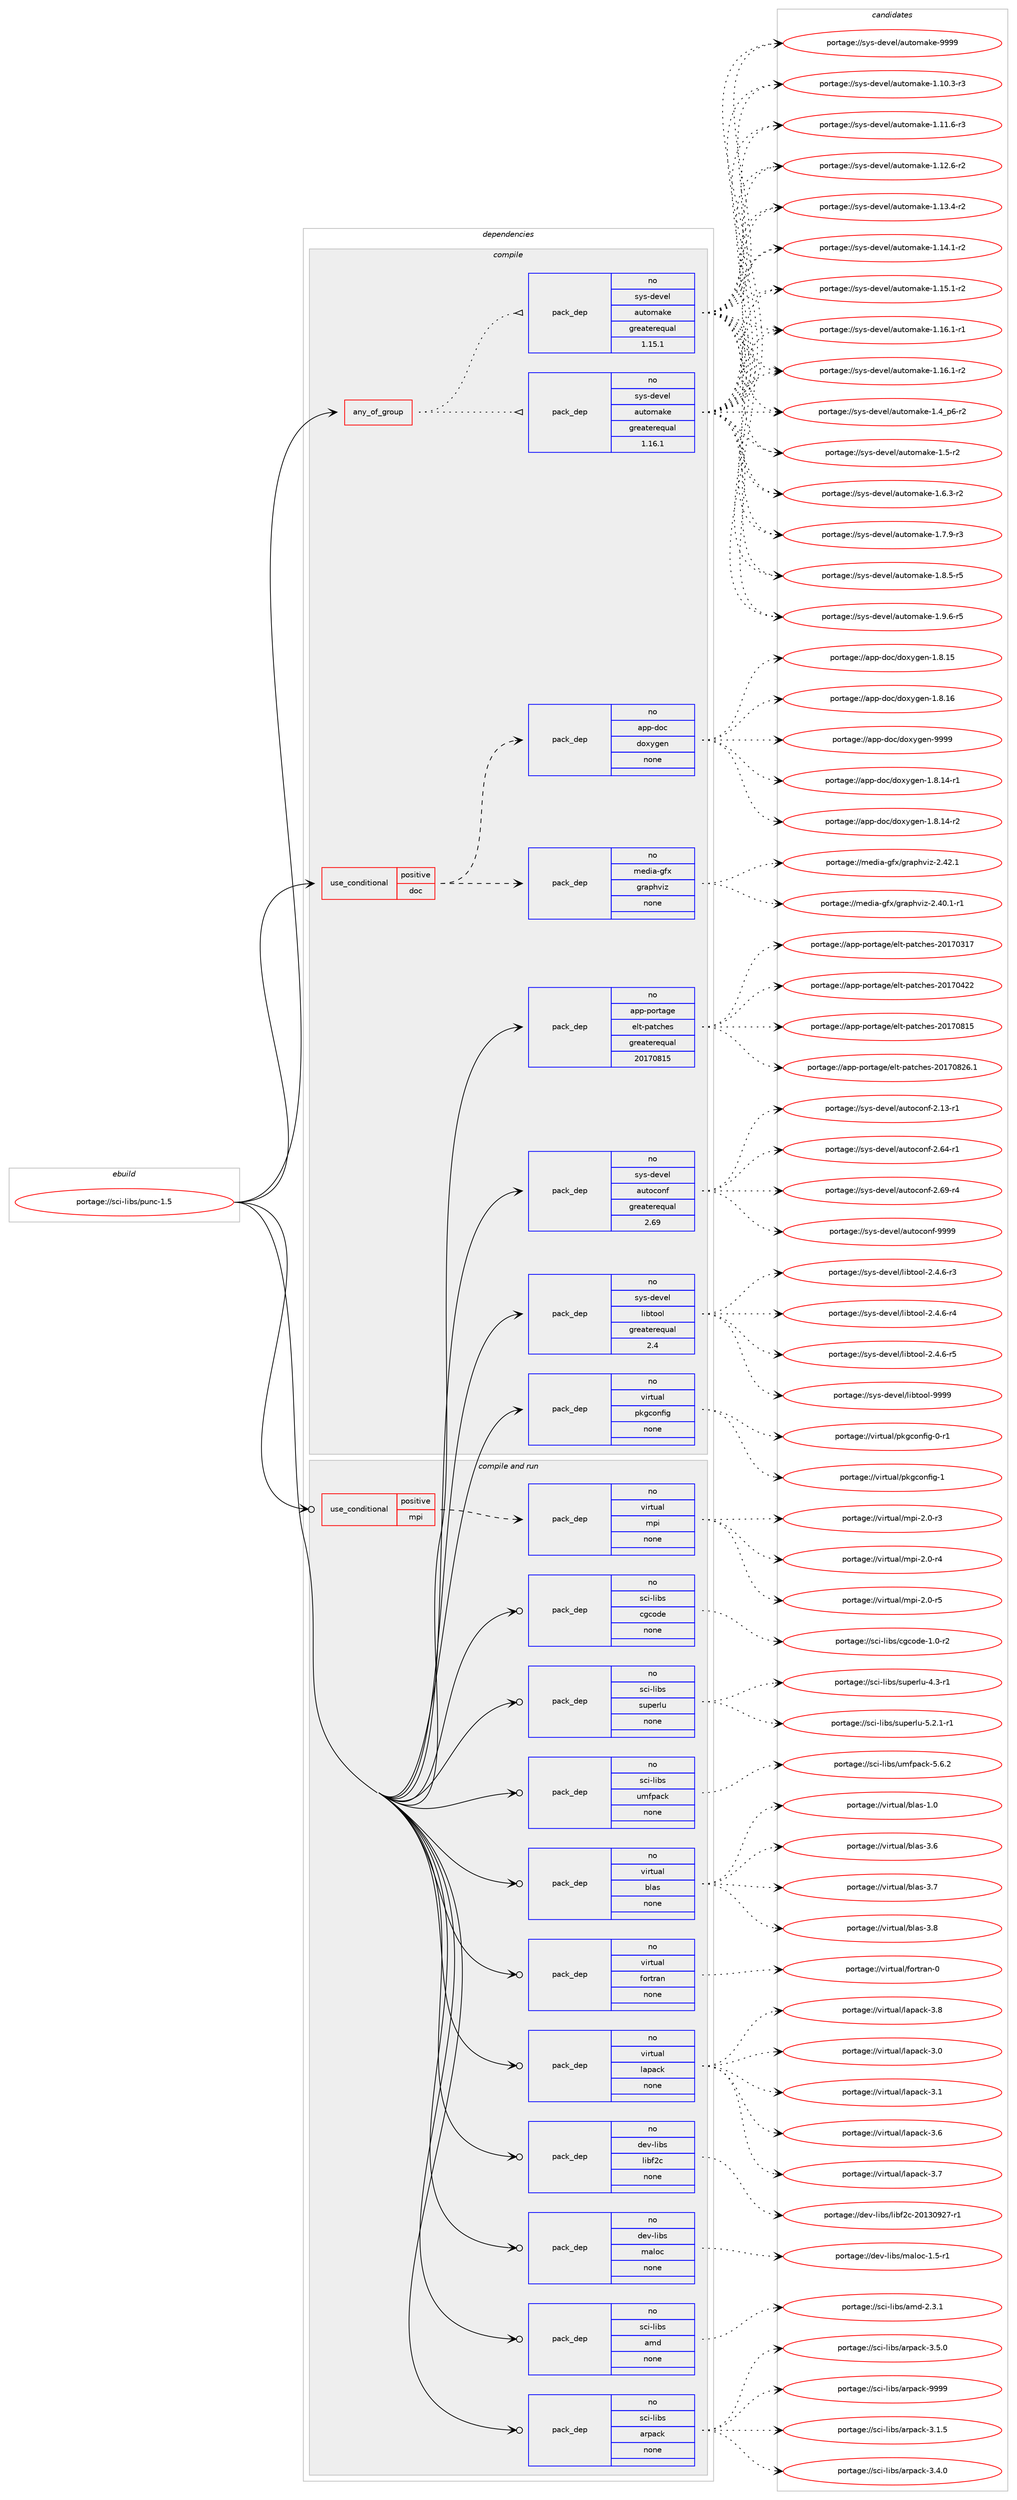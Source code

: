 digraph prolog {

# *************
# Graph options
# *************

newrank=true;
concentrate=true;
compound=true;
graph [rankdir=LR,fontname=Helvetica,fontsize=10,ranksep=1.5];#, ranksep=2.5, nodesep=0.2];
edge  [arrowhead=vee];
node  [fontname=Helvetica,fontsize=10];

# **********
# The ebuild
# **********

subgraph cluster_leftcol {
color=gray;
rank=same;
label=<<i>ebuild</i>>;
id [label="portage://sci-libs/punc-1.5", color=red, width=4, href="../sci-libs/punc-1.5.svg"];
}

# ****************
# The dependencies
# ****************

subgraph cluster_midcol {
color=gray;
label=<<i>dependencies</i>>;
subgraph cluster_compile {
fillcolor="#eeeeee";
style=filled;
label=<<i>compile</i>>;
subgraph any6463 {
dependency392233 [label=<<TABLE BORDER="0" CELLBORDER="1" CELLSPACING="0" CELLPADDING="4"><TR><TD CELLPADDING="10">any_of_group</TD></TR></TABLE>>, shape=none, color=red];subgraph pack288441 {
dependency392234 [label=<<TABLE BORDER="0" CELLBORDER="1" CELLSPACING="0" CELLPADDING="4" WIDTH="220"><TR><TD ROWSPAN="6" CELLPADDING="30">pack_dep</TD></TR><TR><TD WIDTH="110">no</TD></TR><TR><TD>sys-devel</TD></TR><TR><TD>automake</TD></TR><TR><TD>greaterequal</TD></TR><TR><TD>1.16.1</TD></TR></TABLE>>, shape=none, color=blue];
}
dependency392233:e -> dependency392234:w [weight=20,style="dotted",arrowhead="oinv"];
subgraph pack288442 {
dependency392235 [label=<<TABLE BORDER="0" CELLBORDER="1" CELLSPACING="0" CELLPADDING="4" WIDTH="220"><TR><TD ROWSPAN="6" CELLPADDING="30">pack_dep</TD></TR><TR><TD WIDTH="110">no</TD></TR><TR><TD>sys-devel</TD></TR><TR><TD>automake</TD></TR><TR><TD>greaterequal</TD></TR><TR><TD>1.15.1</TD></TR></TABLE>>, shape=none, color=blue];
}
dependency392233:e -> dependency392235:w [weight=20,style="dotted",arrowhead="oinv"];
}
id:e -> dependency392233:w [weight=20,style="solid",arrowhead="vee"];
subgraph cond97125 {
dependency392236 [label=<<TABLE BORDER="0" CELLBORDER="1" CELLSPACING="0" CELLPADDING="4"><TR><TD ROWSPAN="3" CELLPADDING="10">use_conditional</TD></TR><TR><TD>positive</TD></TR><TR><TD>doc</TD></TR></TABLE>>, shape=none, color=red];
subgraph pack288443 {
dependency392237 [label=<<TABLE BORDER="0" CELLBORDER="1" CELLSPACING="0" CELLPADDING="4" WIDTH="220"><TR><TD ROWSPAN="6" CELLPADDING="30">pack_dep</TD></TR><TR><TD WIDTH="110">no</TD></TR><TR><TD>media-gfx</TD></TR><TR><TD>graphviz</TD></TR><TR><TD>none</TD></TR><TR><TD></TD></TR></TABLE>>, shape=none, color=blue];
}
dependency392236:e -> dependency392237:w [weight=20,style="dashed",arrowhead="vee"];
subgraph pack288444 {
dependency392238 [label=<<TABLE BORDER="0" CELLBORDER="1" CELLSPACING="0" CELLPADDING="4" WIDTH="220"><TR><TD ROWSPAN="6" CELLPADDING="30">pack_dep</TD></TR><TR><TD WIDTH="110">no</TD></TR><TR><TD>app-doc</TD></TR><TR><TD>doxygen</TD></TR><TR><TD>none</TD></TR><TR><TD></TD></TR></TABLE>>, shape=none, color=blue];
}
dependency392236:e -> dependency392238:w [weight=20,style="dashed",arrowhead="vee"];
}
id:e -> dependency392236:w [weight=20,style="solid",arrowhead="vee"];
subgraph pack288445 {
dependency392239 [label=<<TABLE BORDER="0" CELLBORDER="1" CELLSPACING="0" CELLPADDING="4" WIDTH="220"><TR><TD ROWSPAN="6" CELLPADDING="30">pack_dep</TD></TR><TR><TD WIDTH="110">no</TD></TR><TR><TD>app-portage</TD></TR><TR><TD>elt-patches</TD></TR><TR><TD>greaterequal</TD></TR><TR><TD>20170815</TD></TR></TABLE>>, shape=none, color=blue];
}
id:e -> dependency392239:w [weight=20,style="solid",arrowhead="vee"];
subgraph pack288446 {
dependency392240 [label=<<TABLE BORDER="0" CELLBORDER="1" CELLSPACING="0" CELLPADDING="4" WIDTH="220"><TR><TD ROWSPAN="6" CELLPADDING="30">pack_dep</TD></TR><TR><TD WIDTH="110">no</TD></TR><TR><TD>sys-devel</TD></TR><TR><TD>autoconf</TD></TR><TR><TD>greaterequal</TD></TR><TR><TD>2.69</TD></TR></TABLE>>, shape=none, color=blue];
}
id:e -> dependency392240:w [weight=20,style="solid",arrowhead="vee"];
subgraph pack288447 {
dependency392241 [label=<<TABLE BORDER="0" CELLBORDER="1" CELLSPACING="0" CELLPADDING="4" WIDTH="220"><TR><TD ROWSPAN="6" CELLPADDING="30">pack_dep</TD></TR><TR><TD WIDTH="110">no</TD></TR><TR><TD>sys-devel</TD></TR><TR><TD>libtool</TD></TR><TR><TD>greaterequal</TD></TR><TR><TD>2.4</TD></TR></TABLE>>, shape=none, color=blue];
}
id:e -> dependency392241:w [weight=20,style="solid",arrowhead="vee"];
subgraph pack288448 {
dependency392242 [label=<<TABLE BORDER="0" CELLBORDER="1" CELLSPACING="0" CELLPADDING="4" WIDTH="220"><TR><TD ROWSPAN="6" CELLPADDING="30">pack_dep</TD></TR><TR><TD WIDTH="110">no</TD></TR><TR><TD>virtual</TD></TR><TR><TD>pkgconfig</TD></TR><TR><TD>none</TD></TR><TR><TD></TD></TR></TABLE>>, shape=none, color=blue];
}
id:e -> dependency392242:w [weight=20,style="solid",arrowhead="vee"];
}
subgraph cluster_compileandrun {
fillcolor="#eeeeee";
style=filled;
label=<<i>compile and run</i>>;
subgraph cond97126 {
dependency392243 [label=<<TABLE BORDER="0" CELLBORDER="1" CELLSPACING="0" CELLPADDING="4"><TR><TD ROWSPAN="3" CELLPADDING="10">use_conditional</TD></TR><TR><TD>positive</TD></TR><TR><TD>mpi</TD></TR></TABLE>>, shape=none, color=red];
subgraph pack288449 {
dependency392244 [label=<<TABLE BORDER="0" CELLBORDER="1" CELLSPACING="0" CELLPADDING="4" WIDTH="220"><TR><TD ROWSPAN="6" CELLPADDING="30">pack_dep</TD></TR><TR><TD WIDTH="110">no</TD></TR><TR><TD>virtual</TD></TR><TR><TD>mpi</TD></TR><TR><TD>none</TD></TR><TR><TD></TD></TR></TABLE>>, shape=none, color=blue];
}
dependency392243:e -> dependency392244:w [weight=20,style="dashed",arrowhead="vee"];
}
id:e -> dependency392243:w [weight=20,style="solid",arrowhead="odotvee"];
subgraph pack288450 {
dependency392245 [label=<<TABLE BORDER="0" CELLBORDER="1" CELLSPACING="0" CELLPADDING="4" WIDTH="220"><TR><TD ROWSPAN="6" CELLPADDING="30">pack_dep</TD></TR><TR><TD WIDTH="110">no</TD></TR><TR><TD>dev-libs</TD></TR><TR><TD>libf2c</TD></TR><TR><TD>none</TD></TR><TR><TD></TD></TR></TABLE>>, shape=none, color=blue];
}
id:e -> dependency392245:w [weight=20,style="solid",arrowhead="odotvee"];
subgraph pack288451 {
dependency392246 [label=<<TABLE BORDER="0" CELLBORDER="1" CELLSPACING="0" CELLPADDING="4" WIDTH="220"><TR><TD ROWSPAN="6" CELLPADDING="30">pack_dep</TD></TR><TR><TD WIDTH="110">no</TD></TR><TR><TD>dev-libs</TD></TR><TR><TD>maloc</TD></TR><TR><TD>none</TD></TR><TR><TD></TD></TR></TABLE>>, shape=none, color=blue];
}
id:e -> dependency392246:w [weight=20,style="solid",arrowhead="odotvee"];
subgraph pack288452 {
dependency392247 [label=<<TABLE BORDER="0" CELLBORDER="1" CELLSPACING="0" CELLPADDING="4" WIDTH="220"><TR><TD ROWSPAN="6" CELLPADDING="30">pack_dep</TD></TR><TR><TD WIDTH="110">no</TD></TR><TR><TD>sci-libs</TD></TR><TR><TD>amd</TD></TR><TR><TD>none</TD></TR><TR><TD></TD></TR></TABLE>>, shape=none, color=blue];
}
id:e -> dependency392247:w [weight=20,style="solid",arrowhead="odotvee"];
subgraph pack288453 {
dependency392248 [label=<<TABLE BORDER="0" CELLBORDER="1" CELLSPACING="0" CELLPADDING="4" WIDTH="220"><TR><TD ROWSPAN="6" CELLPADDING="30">pack_dep</TD></TR><TR><TD WIDTH="110">no</TD></TR><TR><TD>sci-libs</TD></TR><TR><TD>arpack</TD></TR><TR><TD>none</TD></TR><TR><TD></TD></TR></TABLE>>, shape=none, color=blue];
}
id:e -> dependency392248:w [weight=20,style="solid",arrowhead="odotvee"];
subgraph pack288454 {
dependency392249 [label=<<TABLE BORDER="0" CELLBORDER="1" CELLSPACING="0" CELLPADDING="4" WIDTH="220"><TR><TD ROWSPAN="6" CELLPADDING="30">pack_dep</TD></TR><TR><TD WIDTH="110">no</TD></TR><TR><TD>sci-libs</TD></TR><TR><TD>cgcode</TD></TR><TR><TD>none</TD></TR><TR><TD></TD></TR></TABLE>>, shape=none, color=blue];
}
id:e -> dependency392249:w [weight=20,style="solid",arrowhead="odotvee"];
subgraph pack288455 {
dependency392250 [label=<<TABLE BORDER="0" CELLBORDER="1" CELLSPACING="0" CELLPADDING="4" WIDTH="220"><TR><TD ROWSPAN="6" CELLPADDING="30">pack_dep</TD></TR><TR><TD WIDTH="110">no</TD></TR><TR><TD>sci-libs</TD></TR><TR><TD>superlu</TD></TR><TR><TD>none</TD></TR><TR><TD></TD></TR></TABLE>>, shape=none, color=blue];
}
id:e -> dependency392250:w [weight=20,style="solid",arrowhead="odotvee"];
subgraph pack288456 {
dependency392251 [label=<<TABLE BORDER="0" CELLBORDER="1" CELLSPACING="0" CELLPADDING="4" WIDTH="220"><TR><TD ROWSPAN="6" CELLPADDING="30">pack_dep</TD></TR><TR><TD WIDTH="110">no</TD></TR><TR><TD>sci-libs</TD></TR><TR><TD>umfpack</TD></TR><TR><TD>none</TD></TR><TR><TD></TD></TR></TABLE>>, shape=none, color=blue];
}
id:e -> dependency392251:w [weight=20,style="solid",arrowhead="odotvee"];
subgraph pack288457 {
dependency392252 [label=<<TABLE BORDER="0" CELLBORDER="1" CELLSPACING="0" CELLPADDING="4" WIDTH="220"><TR><TD ROWSPAN="6" CELLPADDING="30">pack_dep</TD></TR><TR><TD WIDTH="110">no</TD></TR><TR><TD>virtual</TD></TR><TR><TD>blas</TD></TR><TR><TD>none</TD></TR><TR><TD></TD></TR></TABLE>>, shape=none, color=blue];
}
id:e -> dependency392252:w [weight=20,style="solid",arrowhead="odotvee"];
subgraph pack288458 {
dependency392253 [label=<<TABLE BORDER="0" CELLBORDER="1" CELLSPACING="0" CELLPADDING="4" WIDTH="220"><TR><TD ROWSPAN="6" CELLPADDING="30">pack_dep</TD></TR><TR><TD WIDTH="110">no</TD></TR><TR><TD>virtual</TD></TR><TR><TD>fortran</TD></TR><TR><TD>none</TD></TR><TR><TD></TD></TR></TABLE>>, shape=none, color=blue];
}
id:e -> dependency392253:w [weight=20,style="solid",arrowhead="odotvee"];
subgraph pack288459 {
dependency392254 [label=<<TABLE BORDER="0" CELLBORDER="1" CELLSPACING="0" CELLPADDING="4" WIDTH="220"><TR><TD ROWSPAN="6" CELLPADDING="30">pack_dep</TD></TR><TR><TD WIDTH="110">no</TD></TR><TR><TD>virtual</TD></TR><TR><TD>lapack</TD></TR><TR><TD>none</TD></TR><TR><TD></TD></TR></TABLE>>, shape=none, color=blue];
}
id:e -> dependency392254:w [weight=20,style="solid",arrowhead="odotvee"];
}
subgraph cluster_run {
fillcolor="#eeeeee";
style=filled;
label=<<i>run</i>>;
}
}

# **************
# The candidates
# **************

subgraph cluster_choices {
rank=same;
color=gray;
label=<<i>candidates</i>>;

subgraph choice288441 {
color=black;
nodesep=1;
choiceportage11512111545100101118101108479711711611110997107101454946494846514511451 [label="portage://sys-devel/automake-1.10.3-r3", color=red, width=4,href="../sys-devel/automake-1.10.3-r3.svg"];
choiceportage11512111545100101118101108479711711611110997107101454946494946544511451 [label="portage://sys-devel/automake-1.11.6-r3", color=red, width=4,href="../sys-devel/automake-1.11.6-r3.svg"];
choiceportage11512111545100101118101108479711711611110997107101454946495046544511450 [label="portage://sys-devel/automake-1.12.6-r2", color=red, width=4,href="../sys-devel/automake-1.12.6-r2.svg"];
choiceportage11512111545100101118101108479711711611110997107101454946495146524511450 [label="portage://sys-devel/automake-1.13.4-r2", color=red, width=4,href="../sys-devel/automake-1.13.4-r2.svg"];
choiceportage11512111545100101118101108479711711611110997107101454946495246494511450 [label="portage://sys-devel/automake-1.14.1-r2", color=red, width=4,href="../sys-devel/automake-1.14.1-r2.svg"];
choiceportage11512111545100101118101108479711711611110997107101454946495346494511450 [label="portage://sys-devel/automake-1.15.1-r2", color=red, width=4,href="../sys-devel/automake-1.15.1-r2.svg"];
choiceportage11512111545100101118101108479711711611110997107101454946495446494511449 [label="portage://sys-devel/automake-1.16.1-r1", color=red, width=4,href="../sys-devel/automake-1.16.1-r1.svg"];
choiceportage11512111545100101118101108479711711611110997107101454946495446494511450 [label="portage://sys-devel/automake-1.16.1-r2", color=red, width=4,href="../sys-devel/automake-1.16.1-r2.svg"];
choiceportage115121115451001011181011084797117116111109971071014549465295112544511450 [label="portage://sys-devel/automake-1.4_p6-r2", color=red, width=4,href="../sys-devel/automake-1.4_p6-r2.svg"];
choiceportage11512111545100101118101108479711711611110997107101454946534511450 [label="portage://sys-devel/automake-1.5-r2", color=red, width=4,href="../sys-devel/automake-1.5-r2.svg"];
choiceportage115121115451001011181011084797117116111109971071014549465446514511450 [label="portage://sys-devel/automake-1.6.3-r2", color=red, width=4,href="../sys-devel/automake-1.6.3-r2.svg"];
choiceportage115121115451001011181011084797117116111109971071014549465546574511451 [label="portage://sys-devel/automake-1.7.9-r3", color=red, width=4,href="../sys-devel/automake-1.7.9-r3.svg"];
choiceportage115121115451001011181011084797117116111109971071014549465646534511453 [label="portage://sys-devel/automake-1.8.5-r5", color=red, width=4,href="../sys-devel/automake-1.8.5-r5.svg"];
choiceportage115121115451001011181011084797117116111109971071014549465746544511453 [label="portage://sys-devel/automake-1.9.6-r5", color=red, width=4,href="../sys-devel/automake-1.9.6-r5.svg"];
choiceportage115121115451001011181011084797117116111109971071014557575757 [label="portage://sys-devel/automake-9999", color=red, width=4,href="../sys-devel/automake-9999.svg"];
dependency392234:e -> choiceportage11512111545100101118101108479711711611110997107101454946494846514511451:w [style=dotted,weight="100"];
dependency392234:e -> choiceportage11512111545100101118101108479711711611110997107101454946494946544511451:w [style=dotted,weight="100"];
dependency392234:e -> choiceportage11512111545100101118101108479711711611110997107101454946495046544511450:w [style=dotted,weight="100"];
dependency392234:e -> choiceportage11512111545100101118101108479711711611110997107101454946495146524511450:w [style=dotted,weight="100"];
dependency392234:e -> choiceportage11512111545100101118101108479711711611110997107101454946495246494511450:w [style=dotted,weight="100"];
dependency392234:e -> choiceportage11512111545100101118101108479711711611110997107101454946495346494511450:w [style=dotted,weight="100"];
dependency392234:e -> choiceportage11512111545100101118101108479711711611110997107101454946495446494511449:w [style=dotted,weight="100"];
dependency392234:e -> choiceportage11512111545100101118101108479711711611110997107101454946495446494511450:w [style=dotted,weight="100"];
dependency392234:e -> choiceportage115121115451001011181011084797117116111109971071014549465295112544511450:w [style=dotted,weight="100"];
dependency392234:e -> choiceportage11512111545100101118101108479711711611110997107101454946534511450:w [style=dotted,weight="100"];
dependency392234:e -> choiceportage115121115451001011181011084797117116111109971071014549465446514511450:w [style=dotted,weight="100"];
dependency392234:e -> choiceportage115121115451001011181011084797117116111109971071014549465546574511451:w [style=dotted,weight="100"];
dependency392234:e -> choiceportage115121115451001011181011084797117116111109971071014549465646534511453:w [style=dotted,weight="100"];
dependency392234:e -> choiceportage115121115451001011181011084797117116111109971071014549465746544511453:w [style=dotted,weight="100"];
dependency392234:e -> choiceportage115121115451001011181011084797117116111109971071014557575757:w [style=dotted,weight="100"];
}
subgraph choice288442 {
color=black;
nodesep=1;
choiceportage11512111545100101118101108479711711611110997107101454946494846514511451 [label="portage://sys-devel/automake-1.10.3-r3", color=red, width=4,href="../sys-devel/automake-1.10.3-r3.svg"];
choiceportage11512111545100101118101108479711711611110997107101454946494946544511451 [label="portage://sys-devel/automake-1.11.6-r3", color=red, width=4,href="../sys-devel/automake-1.11.6-r3.svg"];
choiceportage11512111545100101118101108479711711611110997107101454946495046544511450 [label="portage://sys-devel/automake-1.12.6-r2", color=red, width=4,href="../sys-devel/automake-1.12.6-r2.svg"];
choiceportage11512111545100101118101108479711711611110997107101454946495146524511450 [label="portage://sys-devel/automake-1.13.4-r2", color=red, width=4,href="../sys-devel/automake-1.13.4-r2.svg"];
choiceportage11512111545100101118101108479711711611110997107101454946495246494511450 [label="portage://sys-devel/automake-1.14.1-r2", color=red, width=4,href="../sys-devel/automake-1.14.1-r2.svg"];
choiceportage11512111545100101118101108479711711611110997107101454946495346494511450 [label="portage://sys-devel/automake-1.15.1-r2", color=red, width=4,href="../sys-devel/automake-1.15.1-r2.svg"];
choiceportage11512111545100101118101108479711711611110997107101454946495446494511449 [label="portage://sys-devel/automake-1.16.1-r1", color=red, width=4,href="../sys-devel/automake-1.16.1-r1.svg"];
choiceportage11512111545100101118101108479711711611110997107101454946495446494511450 [label="portage://sys-devel/automake-1.16.1-r2", color=red, width=4,href="../sys-devel/automake-1.16.1-r2.svg"];
choiceportage115121115451001011181011084797117116111109971071014549465295112544511450 [label="portage://sys-devel/automake-1.4_p6-r2", color=red, width=4,href="../sys-devel/automake-1.4_p6-r2.svg"];
choiceportage11512111545100101118101108479711711611110997107101454946534511450 [label="portage://sys-devel/automake-1.5-r2", color=red, width=4,href="../sys-devel/automake-1.5-r2.svg"];
choiceportage115121115451001011181011084797117116111109971071014549465446514511450 [label="portage://sys-devel/automake-1.6.3-r2", color=red, width=4,href="../sys-devel/automake-1.6.3-r2.svg"];
choiceportage115121115451001011181011084797117116111109971071014549465546574511451 [label="portage://sys-devel/automake-1.7.9-r3", color=red, width=4,href="../sys-devel/automake-1.7.9-r3.svg"];
choiceportage115121115451001011181011084797117116111109971071014549465646534511453 [label="portage://sys-devel/automake-1.8.5-r5", color=red, width=4,href="../sys-devel/automake-1.8.5-r5.svg"];
choiceportage115121115451001011181011084797117116111109971071014549465746544511453 [label="portage://sys-devel/automake-1.9.6-r5", color=red, width=4,href="../sys-devel/automake-1.9.6-r5.svg"];
choiceportage115121115451001011181011084797117116111109971071014557575757 [label="portage://sys-devel/automake-9999", color=red, width=4,href="../sys-devel/automake-9999.svg"];
dependency392235:e -> choiceportage11512111545100101118101108479711711611110997107101454946494846514511451:w [style=dotted,weight="100"];
dependency392235:e -> choiceportage11512111545100101118101108479711711611110997107101454946494946544511451:w [style=dotted,weight="100"];
dependency392235:e -> choiceportage11512111545100101118101108479711711611110997107101454946495046544511450:w [style=dotted,weight="100"];
dependency392235:e -> choiceportage11512111545100101118101108479711711611110997107101454946495146524511450:w [style=dotted,weight="100"];
dependency392235:e -> choiceportage11512111545100101118101108479711711611110997107101454946495246494511450:w [style=dotted,weight="100"];
dependency392235:e -> choiceportage11512111545100101118101108479711711611110997107101454946495346494511450:w [style=dotted,weight="100"];
dependency392235:e -> choiceportage11512111545100101118101108479711711611110997107101454946495446494511449:w [style=dotted,weight="100"];
dependency392235:e -> choiceportage11512111545100101118101108479711711611110997107101454946495446494511450:w [style=dotted,weight="100"];
dependency392235:e -> choiceportage115121115451001011181011084797117116111109971071014549465295112544511450:w [style=dotted,weight="100"];
dependency392235:e -> choiceportage11512111545100101118101108479711711611110997107101454946534511450:w [style=dotted,weight="100"];
dependency392235:e -> choiceportage115121115451001011181011084797117116111109971071014549465446514511450:w [style=dotted,weight="100"];
dependency392235:e -> choiceportage115121115451001011181011084797117116111109971071014549465546574511451:w [style=dotted,weight="100"];
dependency392235:e -> choiceportage115121115451001011181011084797117116111109971071014549465646534511453:w [style=dotted,weight="100"];
dependency392235:e -> choiceportage115121115451001011181011084797117116111109971071014549465746544511453:w [style=dotted,weight="100"];
dependency392235:e -> choiceportage115121115451001011181011084797117116111109971071014557575757:w [style=dotted,weight="100"];
}
subgraph choice288443 {
color=black;
nodesep=1;
choiceportage10910110010597451031021204710311497112104118105122455046524846494511449 [label="portage://media-gfx/graphviz-2.40.1-r1", color=red, width=4,href="../media-gfx/graphviz-2.40.1-r1.svg"];
choiceportage1091011001059745103102120471031149711210411810512245504652504649 [label="portage://media-gfx/graphviz-2.42.1", color=red, width=4,href="../media-gfx/graphviz-2.42.1.svg"];
dependency392237:e -> choiceportage10910110010597451031021204710311497112104118105122455046524846494511449:w [style=dotted,weight="100"];
dependency392237:e -> choiceportage1091011001059745103102120471031149711210411810512245504652504649:w [style=dotted,weight="100"];
}
subgraph choice288444 {
color=black;
nodesep=1;
choiceportage97112112451001119947100111120121103101110454946564649524511449 [label="portage://app-doc/doxygen-1.8.14-r1", color=red, width=4,href="../app-doc/doxygen-1.8.14-r1.svg"];
choiceportage97112112451001119947100111120121103101110454946564649524511450 [label="portage://app-doc/doxygen-1.8.14-r2", color=red, width=4,href="../app-doc/doxygen-1.8.14-r2.svg"];
choiceportage9711211245100111994710011112012110310111045494656464953 [label="portage://app-doc/doxygen-1.8.15", color=red, width=4,href="../app-doc/doxygen-1.8.15.svg"];
choiceportage9711211245100111994710011112012110310111045494656464954 [label="portage://app-doc/doxygen-1.8.16", color=red, width=4,href="../app-doc/doxygen-1.8.16.svg"];
choiceportage971121124510011199471001111201211031011104557575757 [label="portage://app-doc/doxygen-9999", color=red, width=4,href="../app-doc/doxygen-9999.svg"];
dependency392238:e -> choiceportage97112112451001119947100111120121103101110454946564649524511449:w [style=dotted,weight="100"];
dependency392238:e -> choiceportage97112112451001119947100111120121103101110454946564649524511450:w [style=dotted,weight="100"];
dependency392238:e -> choiceportage9711211245100111994710011112012110310111045494656464953:w [style=dotted,weight="100"];
dependency392238:e -> choiceportage9711211245100111994710011112012110310111045494656464954:w [style=dotted,weight="100"];
dependency392238:e -> choiceportage971121124510011199471001111201211031011104557575757:w [style=dotted,weight="100"];
}
subgraph choice288445 {
color=black;
nodesep=1;
choiceportage97112112451121111141169710310147101108116451129711699104101115455048495548514955 [label="portage://app-portage/elt-patches-20170317", color=red, width=4,href="../app-portage/elt-patches-20170317.svg"];
choiceportage97112112451121111141169710310147101108116451129711699104101115455048495548525050 [label="portage://app-portage/elt-patches-20170422", color=red, width=4,href="../app-portage/elt-patches-20170422.svg"];
choiceportage97112112451121111141169710310147101108116451129711699104101115455048495548564953 [label="portage://app-portage/elt-patches-20170815", color=red, width=4,href="../app-portage/elt-patches-20170815.svg"];
choiceportage971121124511211111411697103101471011081164511297116991041011154550484955485650544649 [label="portage://app-portage/elt-patches-20170826.1", color=red, width=4,href="../app-portage/elt-patches-20170826.1.svg"];
dependency392239:e -> choiceportage97112112451121111141169710310147101108116451129711699104101115455048495548514955:w [style=dotted,weight="100"];
dependency392239:e -> choiceportage97112112451121111141169710310147101108116451129711699104101115455048495548525050:w [style=dotted,weight="100"];
dependency392239:e -> choiceportage97112112451121111141169710310147101108116451129711699104101115455048495548564953:w [style=dotted,weight="100"];
dependency392239:e -> choiceportage971121124511211111411697103101471011081164511297116991041011154550484955485650544649:w [style=dotted,weight="100"];
}
subgraph choice288446 {
color=black;
nodesep=1;
choiceportage1151211154510010111810110847971171161119911111010245504649514511449 [label="portage://sys-devel/autoconf-2.13-r1", color=red, width=4,href="../sys-devel/autoconf-2.13-r1.svg"];
choiceportage1151211154510010111810110847971171161119911111010245504654524511449 [label="portage://sys-devel/autoconf-2.64-r1", color=red, width=4,href="../sys-devel/autoconf-2.64-r1.svg"];
choiceportage1151211154510010111810110847971171161119911111010245504654574511452 [label="portage://sys-devel/autoconf-2.69-r4", color=red, width=4,href="../sys-devel/autoconf-2.69-r4.svg"];
choiceportage115121115451001011181011084797117116111991111101024557575757 [label="portage://sys-devel/autoconf-9999", color=red, width=4,href="../sys-devel/autoconf-9999.svg"];
dependency392240:e -> choiceportage1151211154510010111810110847971171161119911111010245504649514511449:w [style=dotted,weight="100"];
dependency392240:e -> choiceportage1151211154510010111810110847971171161119911111010245504654524511449:w [style=dotted,weight="100"];
dependency392240:e -> choiceportage1151211154510010111810110847971171161119911111010245504654574511452:w [style=dotted,weight="100"];
dependency392240:e -> choiceportage115121115451001011181011084797117116111991111101024557575757:w [style=dotted,weight="100"];
}
subgraph choice288447 {
color=black;
nodesep=1;
choiceportage1151211154510010111810110847108105981161111111084550465246544511451 [label="portage://sys-devel/libtool-2.4.6-r3", color=red, width=4,href="../sys-devel/libtool-2.4.6-r3.svg"];
choiceportage1151211154510010111810110847108105981161111111084550465246544511452 [label="portage://sys-devel/libtool-2.4.6-r4", color=red, width=4,href="../sys-devel/libtool-2.4.6-r4.svg"];
choiceportage1151211154510010111810110847108105981161111111084550465246544511453 [label="portage://sys-devel/libtool-2.4.6-r5", color=red, width=4,href="../sys-devel/libtool-2.4.6-r5.svg"];
choiceportage1151211154510010111810110847108105981161111111084557575757 [label="portage://sys-devel/libtool-9999", color=red, width=4,href="../sys-devel/libtool-9999.svg"];
dependency392241:e -> choiceportage1151211154510010111810110847108105981161111111084550465246544511451:w [style=dotted,weight="100"];
dependency392241:e -> choiceportage1151211154510010111810110847108105981161111111084550465246544511452:w [style=dotted,weight="100"];
dependency392241:e -> choiceportage1151211154510010111810110847108105981161111111084550465246544511453:w [style=dotted,weight="100"];
dependency392241:e -> choiceportage1151211154510010111810110847108105981161111111084557575757:w [style=dotted,weight="100"];
}
subgraph choice288448 {
color=black;
nodesep=1;
choiceportage11810511411611797108471121071039911111010210510345484511449 [label="portage://virtual/pkgconfig-0-r1", color=red, width=4,href="../virtual/pkgconfig-0-r1.svg"];
choiceportage1181051141161179710847112107103991111101021051034549 [label="portage://virtual/pkgconfig-1", color=red, width=4,href="../virtual/pkgconfig-1.svg"];
dependency392242:e -> choiceportage11810511411611797108471121071039911111010210510345484511449:w [style=dotted,weight="100"];
dependency392242:e -> choiceportage1181051141161179710847112107103991111101021051034549:w [style=dotted,weight="100"];
}
subgraph choice288449 {
color=black;
nodesep=1;
choiceportage1181051141161179710847109112105455046484511451 [label="portage://virtual/mpi-2.0-r3", color=red, width=4,href="../virtual/mpi-2.0-r3.svg"];
choiceportage1181051141161179710847109112105455046484511452 [label="portage://virtual/mpi-2.0-r4", color=red, width=4,href="../virtual/mpi-2.0-r4.svg"];
choiceportage1181051141161179710847109112105455046484511453 [label="portage://virtual/mpi-2.0-r5", color=red, width=4,href="../virtual/mpi-2.0-r5.svg"];
dependency392244:e -> choiceportage1181051141161179710847109112105455046484511451:w [style=dotted,weight="100"];
dependency392244:e -> choiceportage1181051141161179710847109112105455046484511452:w [style=dotted,weight="100"];
dependency392244:e -> choiceportage1181051141161179710847109112105455046484511453:w [style=dotted,weight="100"];
}
subgraph choice288450 {
color=black;
nodesep=1;
choiceportage1001011184510810598115471081059810250994550484951485750554511449 [label="portage://dev-libs/libf2c-20130927-r1", color=red, width=4,href="../dev-libs/libf2c-20130927-r1.svg"];
dependency392245:e -> choiceportage1001011184510810598115471081059810250994550484951485750554511449:w [style=dotted,weight="100"];
}
subgraph choice288451 {
color=black;
nodesep=1;
choiceportage1001011184510810598115471099710811199454946534511449 [label="portage://dev-libs/maloc-1.5-r1", color=red, width=4,href="../dev-libs/maloc-1.5-r1.svg"];
dependency392246:e -> choiceportage1001011184510810598115471099710811199454946534511449:w [style=dotted,weight="100"];
}
subgraph choice288452 {
color=black;
nodesep=1;
choiceportage1159910545108105981154797109100455046514649 [label="portage://sci-libs/amd-2.3.1", color=red, width=4,href="../sci-libs/amd-2.3.1.svg"];
dependency392247:e -> choiceportage1159910545108105981154797109100455046514649:w [style=dotted,weight="100"];
}
subgraph choice288453 {
color=black;
nodesep=1;
choiceportage11599105451081059811547971141129799107455146494653 [label="portage://sci-libs/arpack-3.1.5", color=red, width=4,href="../sci-libs/arpack-3.1.5.svg"];
choiceportage11599105451081059811547971141129799107455146524648 [label="portage://sci-libs/arpack-3.4.0", color=red, width=4,href="../sci-libs/arpack-3.4.0.svg"];
choiceportage11599105451081059811547971141129799107455146534648 [label="portage://sci-libs/arpack-3.5.0", color=red, width=4,href="../sci-libs/arpack-3.5.0.svg"];
choiceportage115991054510810598115479711411297991074557575757 [label="portage://sci-libs/arpack-9999", color=red, width=4,href="../sci-libs/arpack-9999.svg"];
dependency392248:e -> choiceportage11599105451081059811547971141129799107455146494653:w [style=dotted,weight="100"];
dependency392248:e -> choiceportage11599105451081059811547971141129799107455146524648:w [style=dotted,weight="100"];
dependency392248:e -> choiceportage11599105451081059811547971141129799107455146534648:w [style=dotted,weight="100"];
dependency392248:e -> choiceportage115991054510810598115479711411297991074557575757:w [style=dotted,weight="100"];
}
subgraph choice288454 {
color=black;
nodesep=1;
choiceportage115991054510810598115479910399111100101454946484511450 [label="portage://sci-libs/cgcode-1.0-r2", color=red, width=4,href="../sci-libs/cgcode-1.0-r2.svg"];
dependency392249:e -> choiceportage115991054510810598115479910399111100101454946484511450:w [style=dotted,weight="100"];
}
subgraph choice288455 {
color=black;
nodesep=1;
choiceportage11599105451081059811547115117112101114108117455246514511449 [label="portage://sci-libs/superlu-4.3-r1", color=red, width=4,href="../sci-libs/superlu-4.3-r1.svg"];
choiceportage115991054510810598115471151171121011141081174553465046494511449 [label="portage://sci-libs/superlu-5.2.1-r1", color=red, width=4,href="../sci-libs/superlu-5.2.1-r1.svg"];
dependency392250:e -> choiceportage11599105451081059811547115117112101114108117455246514511449:w [style=dotted,weight="100"];
dependency392250:e -> choiceportage115991054510810598115471151171121011141081174553465046494511449:w [style=dotted,weight="100"];
}
subgraph choice288456 {
color=black;
nodesep=1;
choiceportage115991054510810598115471171091021129799107455346544650 [label="portage://sci-libs/umfpack-5.6.2", color=red, width=4,href="../sci-libs/umfpack-5.6.2.svg"];
dependency392251:e -> choiceportage115991054510810598115471171091021129799107455346544650:w [style=dotted,weight="100"];
}
subgraph choice288457 {
color=black;
nodesep=1;
choiceportage1181051141161179710847981089711545494648 [label="portage://virtual/blas-1.0", color=red, width=4,href="../virtual/blas-1.0.svg"];
choiceportage1181051141161179710847981089711545514654 [label="portage://virtual/blas-3.6", color=red, width=4,href="../virtual/blas-3.6.svg"];
choiceportage1181051141161179710847981089711545514655 [label="portage://virtual/blas-3.7", color=red, width=4,href="../virtual/blas-3.7.svg"];
choiceportage1181051141161179710847981089711545514656 [label="portage://virtual/blas-3.8", color=red, width=4,href="../virtual/blas-3.8.svg"];
dependency392252:e -> choiceportage1181051141161179710847981089711545494648:w [style=dotted,weight="100"];
dependency392252:e -> choiceportage1181051141161179710847981089711545514654:w [style=dotted,weight="100"];
dependency392252:e -> choiceportage1181051141161179710847981089711545514655:w [style=dotted,weight="100"];
dependency392252:e -> choiceportage1181051141161179710847981089711545514656:w [style=dotted,weight="100"];
}
subgraph choice288458 {
color=black;
nodesep=1;
choiceportage1181051141161179710847102111114116114971104548 [label="portage://virtual/fortran-0", color=red, width=4,href="../virtual/fortran-0.svg"];
dependency392253:e -> choiceportage1181051141161179710847102111114116114971104548:w [style=dotted,weight="100"];
}
subgraph choice288459 {
color=black;
nodesep=1;
choiceportage118105114116117971084710897112979910745514648 [label="portage://virtual/lapack-3.0", color=red, width=4,href="../virtual/lapack-3.0.svg"];
choiceportage118105114116117971084710897112979910745514649 [label="portage://virtual/lapack-3.1", color=red, width=4,href="../virtual/lapack-3.1.svg"];
choiceportage118105114116117971084710897112979910745514654 [label="portage://virtual/lapack-3.6", color=red, width=4,href="../virtual/lapack-3.6.svg"];
choiceportage118105114116117971084710897112979910745514655 [label="portage://virtual/lapack-3.7", color=red, width=4,href="../virtual/lapack-3.7.svg"];
choiceportage118105114116117971084710897112979910745514656 [label="portage://virtual/lapack-3.8", color=red, width=4,href="../virtual/lapack-3.8.svg"];
dependency392254:e -> choiceportage118105114116117971084710897112979910745514648:w [style=dotted,weight="100"];
dependency392254:e -> choiceportage118105114116117971084710897112979910745514649:w [style=dotted,weight="100"];
dependency392254:e -> choiceportage118105114116117971084710897112979910745514654:w [style=dotted,weight="100"];
dependency392254:e -> choiceportage118105114116117971084710897112979910745514655:w [style=dotted,weight="100"];
dependency392254:e -> choiceportage118105114116117971084710897112979910745514656:w [style=dotted,weight="100"];
}
}

}
